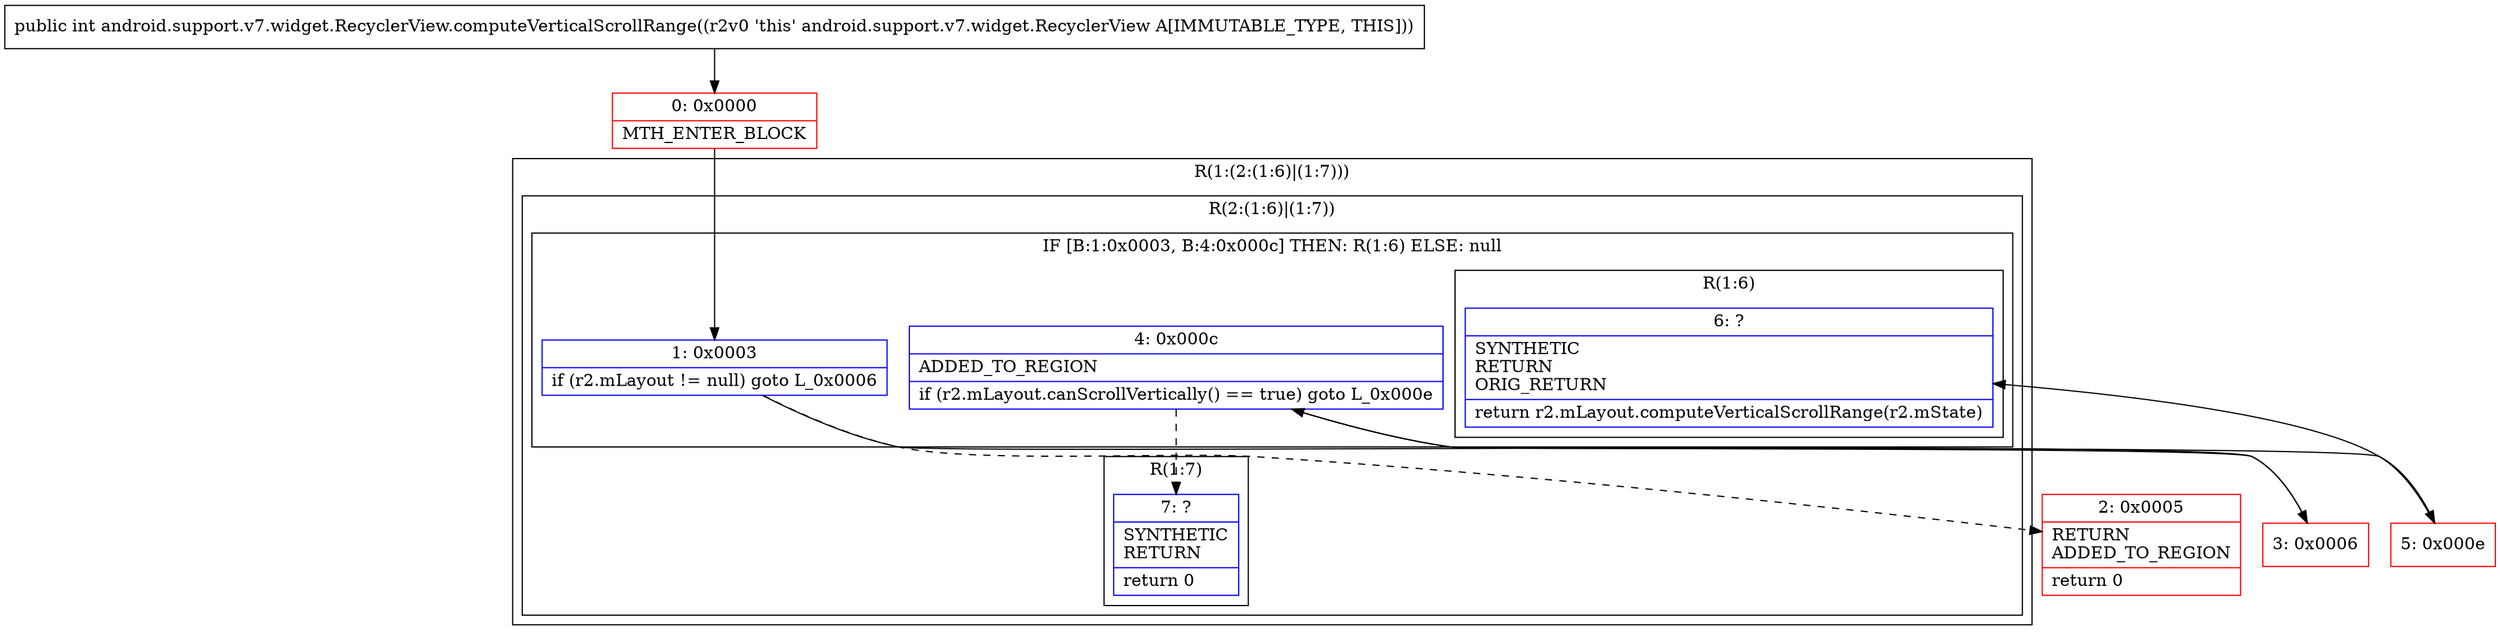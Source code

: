 digraph "CFG forandroid.support.v7.widget.RecyclerView.computeVerticalScrollRange()I" {
subgraph cluster_Region_1637594217 {
label = "R(1:(2:(1:6)|(1:7)))";
node [shape=record,color=blue];
subgraph cluster_Region_1119902523 {
label = "R(2:(1:6)|(1:7))";
node [shape=record,color=blue];
subgraph cluster_IfRegion_1928705049 {
label = "IF [B:1:0x0003, B:4:0x000c] THEN: R(1:6) ELSE: null";
node [shape=record,color=blue];
Node_1 [shape=record,label="{1\:\ 0x0003|if (r2.mLayout != null) goto L_0x0006\l}"];
Node_4 [shape=record,label="{4\:\ 0x000c|ADDED_TO_REGION\l|if (r2.mLayout.canScrollVertically() == true) goto L_0x000e\l}"];
subgraph cluster_Region_218503799 {
label = "R(1:6)";
node [shape=record,color=blue];
Node_6 [shape=record,label="{6\:\ ?|SYNTHETIC\lRETURN\lORIG_RETURN\l|return r2.mLayout.computeVerticalScrollRange(r2.mState)\l}"];
}
}
subgraph cluster_Region_822271810 {
label = "R(1:7)";
node [shape=record,color=blue];
Node_7 [shape=record,label="{7\:\ ?|SYNTHETIC\lRETURN\l|return 0\l}"];
}
}
}
Node_0 [shape=record,color=red,label="{0\:\ 0x0000|MTH_ENTER_BLOCK\l}"];
Node_2 [shape=record,color=red,label="{2\:\ 0x0005|RETURN\lADDED_TO_REGION\l|return 0\l}"];
Node_3 [shape=record,color=red,label="{3\:\ 0x0006}"];
Node_5 [shape=record,color=red,label="{5\:\ 0x000e}"];
MethodNode[shape=record,label="{public int android.support.v7.widget.RecyclerView.computeVerticalScrollRange((r2v0 'this' android.support.v7.widget.RecyclerView A[IMMUTABLE_TYPE, THIS])) }"];
MethodNode -> Node_0;
Node_1 -> Node_2[style=dashed];
Node_1 -> Node_3;
Node_4 -> Node_5;
Node_4 -> Node_7[style=dashed];
Node_0 -> Node_1;
Node_3 -> Node_4;
Node_5 -> Node_6;
}

